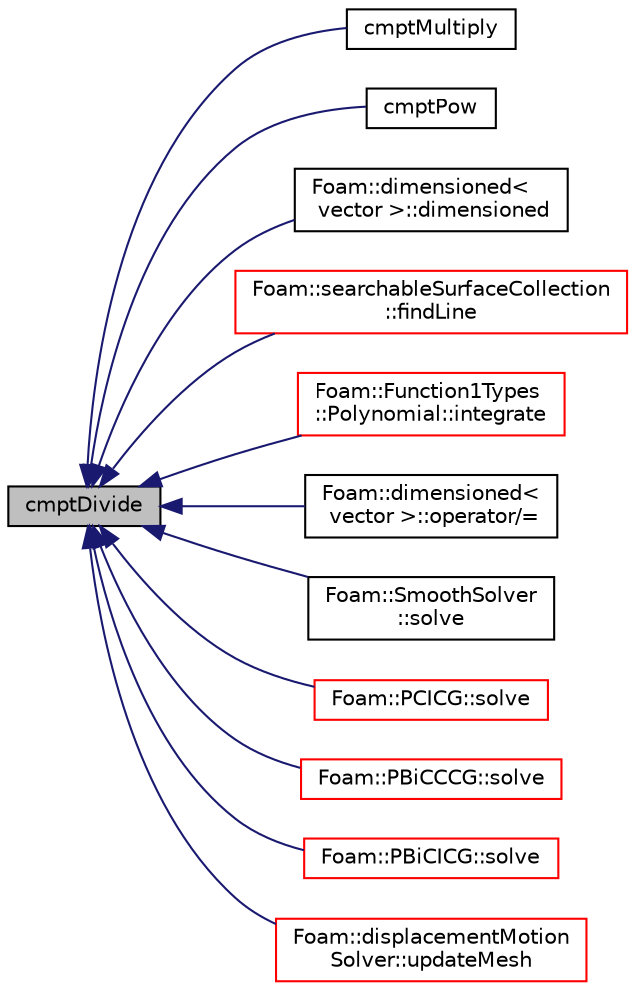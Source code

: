 digraph "cmptDivide"
{
  bgcolor="transparent";
  edge [fontname="Helvetica",fontsize="10",labelfontname="Helvetica",labelfontsize="10"];
  node [fontname="Helvetica",fontsize="10",shape=record];
  rankdir="LR";
  Node49069 [label="cmptDivide",height=0.2,width=0.4,color="black", fillcolor="grey75", style="filled", fontcolor="black"];
  Node49069 -> Node49070 [dir="back",color="midnightblue",fontsize="10",style="solid",fontname="Helvetica"];
  Node49070 [label="cmptMultiply",height=0.2,width=0.4,color="black",URL="$a21851.html#a8bb3a8a926f4b8fd50050caf267349fa"];
  Node49069 -> Node49071 [dir="back",color="midnightblue",fontsize="10",style="solid",fontname="Helvetica"];
  Node49071 [label="cmptPow",height=0.2,width=0.4,color="black",URL="$a21851.html#af8e98854d7ec5c23ae1da3adab8d5095"];
  Node49069 -> Node49072 [dir="back",color="midnightblue",fontsize="10",style="solid",fontname="Helvetica"];
  Node49072 [label="Foam::dimensioned\<\l vector \>::dimensioned",height=0.2,width=0.4,color="black",URL="$a27473.html#a97d65bea54a56a86a6ee89c657ffd9cf",tooltip="Construct given a value (creates dimensionless value). "];
  Node49069 -> Node49073 [dir="back",color="midnightblue",fontsize="10",style="solid",fontname="Helvetica"];
  Node49073 [label="Foam::searchableSurfaceCollection\l::findLine",height=0.2,width=0.4,color="red",URL="$a26377.html#a2a363a8584a3ae8109cce2aaf6436e3f",tooltip="Find first intersection on segment from start to end. "];
  Node49069 -> Node49076 [dir="back",color="midnightblue",fontsize="10",style="solid",fontname="Helvetica"];
  Node49076 [label="Foam::Function1Types\l::Polynomial::integrate",height=0.2,width=0.4,color="red",URL="$a28817.html#ad2a57c33942565f457c179121c832e78",tooltip="Integrate between two (scalar) values. "];
  Node49069 -> Node49080 [dir="back",color="midnightblue",fontsize="10",style="solid",fontname="Helvetica"];
  Node49080 [label="Foam::dimensioned\<\l vector \>::operator/=",height=0.2,width=0.4,color="black",URL="$a27473.html#a974af988e2b06b3a8f644ba16dadbe4f"];
  Node49069 -> Node49081 [dir="back",color="midnightblue",fontsize="10",style="solid",fontname="Helvetica"];
  Node49081 [label="Foam::SmoothSolver\l::solve",height=0.2,width=0.4,color="black",URL="$a28161.html#af2a8369a85a8532bb0c9d431c0b6e7ff",tooltip="Solve the matrix with this solver. "];
  Node49069 -> Node49082 [dir="back",color="midnightblue",fontsize="10",style="solid",fontname="Helvetica"];
  Node49082 [label="Foam::PCICG::solve",height=0.2,width=0.4,color="red",URL="$a28157.html#af2a8369a85a8532bb0c9d431c0b6e7ff",tooltip="Solve the matrix with this solver. "];
  Node49069 -> Node49084 [dir="back",color="midnightblue",fontsize="10",style="solid",fontname="Helvetica"];
  Node49084 [label="Foam::PBiCCCG::solve",height=0.2,width=0.4,color="red",URL="$a28149.html#af2a8369a85a8532bb0c9d431c0b6e7ff",tooltip="Solve the matrix with this solver. "];
  Node49069 -> Node49087 [dir="back",color="midnightblue",fontsize="10",style="solid",fontname="Helvetica"];
  Node49087 [label="Foam::PBiCICG::solve",height=0.2,width=0.4,color="red",URL="$a28153.html#af2a8369a85a8532bb0c9d431c0b6e7ff",tooltip="Solve the matrix with this solver. "];
  Node49069 -> Node49089 [dir="back",color="midnightblue",fontsize="10",style="solid",fontname="Helvetica"];
  Node49089 [label="Foam::displacementMotion\lSolver::updateMesh",height=0.2,width=0.4,color="red",URL="$a22321.html#ad57565956fd4064299f4bd3c4eebb1d4",tooltip="Update local data for topology changes. "];
}
